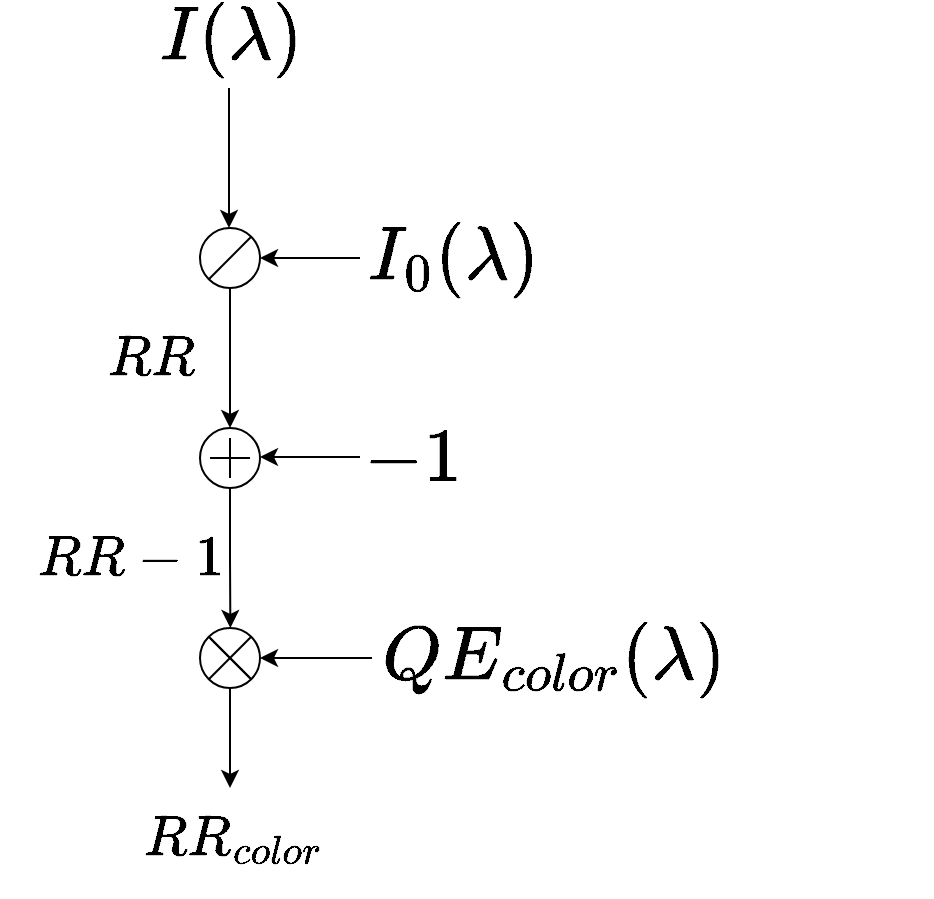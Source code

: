 <mxfile version="12.3.8" type="github" pages="1">
  <diagram id="Nkxvj2AnSda4M5apKmA2" name="Page-1">
    <mxGraphModel dx="813" dy="454" grid="1" gridSize="10" guides="1" tooltips="1" connect="1" arrows="1" fold="1" page="1" pageScale="1" pageWidth="827" pageHeight="1169" math="1" shadow="0">
      <root>
        <mxCell id="0"/>
        <mxCell id="1" parent="0"/>
        <mxCell id="IEOjccWWth4mxjhlCz5g-6" value="" style="group" vertex="1" connectable="0" parent="1">
          <mxGeometry x="104" y="190" width="30" height="30" as="geometry"/>
        </mxCell>
        <mxCell id="IEOjccWWth4mxjhlCz5g-7" value="" style="group" vertex="1" connectable="0" parent="IEOjccWWth4mxjhlCz5g-6">
          <mxGeometry width="30" height="30" as="geometry"/>
        </mxCell>
        <mxCell id="IEOjccWWth4mxjhlCz5g-8" value="" style="group" vertex="1" connectable="0" parent="IEOjccWWth4mxjhlCz5g-7">
          <mxGeometry width="30" height="30" as="geometry"/>
        </mxCell>
        <mxCell id="IEOjccWWth4mxjhlCz5g-4" value="" style="ellipse;whiteSpace=wrap;html=1;aspect=fixed;" vertex="1" parent="IEOjccWWth4mxjhlCz5g-8">
          <mxGeometry width="30" height="30" as="geometry"/>
        </mxCell>
        <mxCell id="IEOjccWWth4mxjhlCz5g-5" value="" style="endArrow=none;html=1;" edge="1" parent="IEOjccWWth4mxjhlCz5g-8">
          <mxGeometry width="50" height="50" relative="1" as="geometry">
            <mxPoint x="4.286" y="25.714" as="sourcePoint"/>
            <mxPoint x="25.714" y="4.286" as="targetPoint"/>
          </mxGeometry>
        </mxCell>
        <mxCell id="IEOjccWWth4mxjhlCz5g-9" value="" style="endArrow=classic;html=1;" edge="1" parent="1">
          <mxGeometry width="50" height="50" relative="1" as="geometry">
            <mxPoint x="118.5" y="120" as="sourcePoint"/>
            <mxPoint x="118.5" y="190" as="targetPoint"/>
          </mxGeometry>
        </mxCell>
        <mxCell id="IEOjccWWth4mxjhlCz5g-10" value="&lt;span style=&quot;font-size: 32px ; text-align: left&quot;&gt;$$I(\lambda)$$&lt;/span&gt;" style="text;html=1;align=center;verticalAlign=middle;resizable=0;points=[];;autosize=1;" vertex="1" parent="1">
          <mxGeometry x="4" y="80" width="230" height="30" as="geometry"/>
        </mxCell>
        <mxCell id="IEOjccWWth4mxjhlCz5g-13" value="&lt;div style=&quot;text-align: left&quot;&gt;&lt;span style=&quot;font-size: 32px&quot;&gt;$$I_0(\lambda)$$&lt;/span&gt;&lt;/div&gt;" style="text;html=1;align=center;verticalAlign=middle;resizable=0;points=[];;autosize=1;" vertex="1" parent="1">
          <mxGeometry x="95" y="190" width="270" height="30" as="geometry"/>
        </mxCell>
        <mxCell id="IEOjccWWth4mxjhlCz5g-14" value="" style="endArrow=classic;html=1;entryX=1;entryY=0.5;entryDx=0;entryDy=0;" edge="1" parent="1" target="IEOjccWWth4mxjhlCz5g-4">
          <mxGeometry width="50" height="50" relative="1" as="geometry">
            <mxPoint x="184" y="205" as="sourcePoint"/>
            <mxPoint x="129" y="270" as="targetPoint"/>
          </mxGeometry>
        </mxCell>
        <mxCell id="IEOjccWWth4mxjhlCz5g-19" style="edgeStyle=orthogonalEdgeStyle;rounded=0;orthogonalLoop=1;jettySize=auto;html=1;exitX=0.5;exitY=1;exitDx=0;exitDy=0;" edge="1" parent="1" source="IEOjccWWth4mxjhlCz5g-4">
          <mxGeometry relative="1" as="geometry">
            <mxPoint x="119" y="290" as="targetPoint"/>
          </mxGeometry>
        </mxCell>
        <mxCell id="IEOjccWWth4mxjhlCz5g-37" style="edgeStyle=orthogonalEdgeStyle;rounded=0;orthogonalLoop=1;jettySize=auto;html=1;exitX=0.5;exitY=1;exitDx=0;exitDy=0;" edge="1" parent="1" source="IEOjccWWth4mxjhlCz5g-21">
          <mxGeometry relative="1" as="geometry">
            <mxPoint x="119.19" y="390" as="targetPoint"/>
          </mxGeometry>
        </mxCell>
        <mxCell id="IEOjccWWth4mxjhlCz5g-21" value="" style="ellipse;whiteSpace=wrap;html=1;aspect=fixed;" vertex="1" parent="1">
          <mxGeometry x="104" y="290" width="30" height="30" as="geometry"/>
        </mxCell>
        <mxCell id="IEOjccWWth4mxjhlCz5g-27" value="" style="group" vertex="1" connectable="0" parent="1">
          <mxGeometry x="109" y="295" width="20" height="20" as="geometry"/>
        </mxCell>
        <mxCell id="IEOjccWWth4mxjhlCz5g-22" value="" style="endArrow=none;html=1;" edge="1" parent="IEOjccWWth4mxjhlCz5g-27">
          <mxGeometry width="50" height="50" relative="1" as="geometry">
            <mxPoint y="10" as="sourcePoint"/>
            <mxPoint x="20" y="10" as="targetPoint"/>
          </mxGeometry>
        </mxCell>
        <mxCell id="IEOjccWWth4mxjhlCz5g-26" value="" style="endArrow=none;html=1;" edge="1" parent="IEOjccWWth4mxjhlCz5g-27">
          <mxGeometry width="50" height="50" relative="1" as="geometry">
            <mxPoint x="10" y="20" as="sourcePoint"/>
            <mxPoint x="10" as="targetPoint"/>
          </mxGeometry>
        </mxCell>
        <mxCell id="IEOjccWWth4mxjhlCz5g-30" value="" style="endArrow=classic;html=1;entryX=1;entryY=0.5;entryDx=0;entryDy=0;" edge="1" parent="1">
          <mxGeometry width="50" height="50" relative="1" as="geometry">
            <mxPoint x="184" y="304.5" as="sourcePoint"/>
            <mxPoint x="134" y="304.5" as="targetPoint"/>
          </mxGeometry>
        </mxCell>
        <mxCell id="IEOjccWWth4mxjhlCz5g-31" value="&lt;font style=&quot;font-size: 32px&quot;&gt;$$-1$$&lt;/font&gt;" style="text;html=1;align=center;verticalAlign=middle;resizable=0;points=[];;autosize=1;" vertex="1" parent="1">
          <mxGeometry x="150" y="290" width="120" height="30" as="geometry"/>
        </mxCell>
        <mxCell id="IEOjccWWth4mxjhlCz5g-35" value="&lt;font style=&quot;font-size: 24px&quot;&gt;$$RR$$&lt;/font&gt;" style="text;html=1;align=center;verticalAlign=middle;resizable=0;points=[];;autosize=1;" vertex="1" parent="1">
          <mxGeometry x="29" y="245" width="100" height="20" as="geometry"/>
        </mxCell>
        <mxCell id="IEOjccWWth4mxjhlCz5g-38" value="&lt;span style=&quot;font-size: 24px&quot;&gt;$$RR-1$$&lt;br&gt;&lt;/span&gt;" style="text;html=1;align=center;verticalAlign=middle;resizable=0;points=[];;autosize=1;" vertex="1" parent="1">
          <mxGeometry x="9" y="360" width="120" height="20" as="geometry"/>
        </mxCell>
        <mxCell id="IEOjccWWth4mxjhlCz5g-97" value="" style="group" vertex="1" connectable="0" parent="1">
          <mxGeometry x="104" y="390" width="30" height="30" as="geometry"/>
        </mxCell>
        <mxCell id="IEOjccWWth4mxjhlCz5g-99" value="" style="group" vertex="1" connectable="0" parent="IEOjccWWth4mxjhlCz5g-97">
          <mxGeometry width="30" height="30" as="geometry"/>
        </mxCell>
        <mxCell id="IEOjccWWth4mxjhlCz5g-100" value="" style="ellipse;whiteSpace=wrap;html=1;aspect=fixed;" vertex="1" parent="IEOjccWWth4mxjhlCz5g-99">
          <mxGeometry width="30" height="30" as="geometry"/>
        </mxCell>
        <mxCell id="IEOjccWWth4mxjhlCz5g-101" value="" style="endArrow=none;html=1;" edge="1" parent="IEOjccWWth4mxjhlCz5g-99">
          <mxGeometry width="50" height="50" relative="1" as="geometry">
            <mxPoint x="4.286" y="25.714" as="sourcePoint"/>
            <mxPoint x="25.714" y="4.286" as="targetPoint"/>
          </mxGeometry>
        </mxCell>
        <mxCell id="IEOjccWWth4mxjhlCz5g-110" value="" style="endArrow=none;html=1;fontColor=#FFFFFF;" edge="1" parent="IEOjccWWth4mxjhlCz5g-99">
          <mxGeometry width="50" height="50" relative="1" as="geometry">
            <mxPoint x="5" y="5" as="sourcePoint"/>
            <mxPoint x="25" y="25" as="targetPoint"/>
          </mxGeometry>
        </mxCell>
        <mxCell id="IEOjccWWth4mxjhlCz5g-113" value="" style="endArrow=none;html=1;" edge="1" parent="IEOjccWWth4mxjhlCz5g-99">
          <mxGeometry width="50" height="50" relative="1" as="geometry">
            <mxPoint x="4.286" y="4.286" as="sourcePoint"/>
            <mxPoint x="25.714" y="25.714" as="targetPoint"/>
          </mxGeometry>
        </mxCell>
        <mxCell id="IEOjccWWth4mxjhlCz5g-118" value="" style="endArrow=classic;html=1;fontColor=#000000;entryX=1;entryY=0.5;entryDx=0;entryDy=0;" edge="1" parent="1" target="IEOjccWWth4mxjhlCz5g-100">
          <mxGeometry width="50" height="50" relative="1" as="geometry">
            <mxPoint x="190" y="405" as="sourcePoint"/>
            <mxPoint x="240" y="355" as="targetPoint"/>
          </mxGeometry>
        </mxCell>
        <mxCell id="IEOjccWWth4mxjhlCz5g-119" value="&lt;font style=&quot;font-size: 32px&quot;&gt;$$QE_{color}(\lambda)$$&lt;/font&gt;" style="text;html=1;align=center;verticalAlign=middle;resizable=0;points=[];;autosize=1;fontColor=#000000;" vertex="1" parent="1">
          <mxGeometry x="90" y="390" width="380" height="30" as="geometry"/>
        </mxCell>
        <mxCell id="IEOjccWWth4mxjhlCz5g-121" style="edgeStyle=orthogonalEdgeStyle;rounded=0;orthogonalLoop=1;jettySize=auto;html=1;exitX=0.5;exitY=1;exitDx=0;exitDy=0;fontColor=#000000;" edge="1" parent="1" source="IEOjccWWth4mxjhlCz5g-100">
          <mxGeometry relative="1" as="geometry">
            <mxPoint x="119" y="470" as="targetPoint"/>
          </mxGeometry>
        </mxCell>
        <mxCell id="IEOjccWWth4mxjhlCz5g-122" value="&lt;span style=&quot;font-size: 24px&quot;&gt;$$RR_{color}$$&lt;br&gt;&lt;/span&gt;" style="text;html=1;align=center;verticalAlign=middle;resizable=0;points=[];;autosize=1;" vertex="1" parent="1">
          <mxGeometry x="30" y="500" width="180" height="20" as="geometry"/>
        </mxCell>
      </root>
    </mxGraphModel>
  </diagram>
</mxfile>
